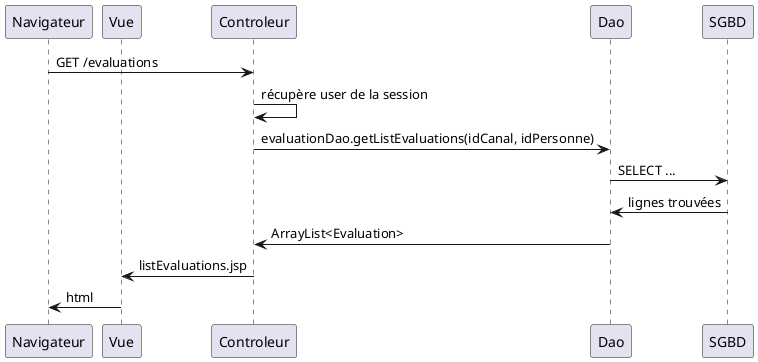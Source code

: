 @startuml
' par défaut, les couches sont disposées dans l'ordre d'apparition
' nous utilison participant pour préciser qu'après Navigateur il y a Vue et non Controleur
participant Navigateur
participant Vue

Navigateur -> Controleur: GET /evaluations
Controleur -> Controleur: récupère user de la session
Controleur -> Dao: evaluationDao.getListEvaluations(idCanal, idPersonne)
Dao -> SGBD: SELECT ...
SGBD -> Dao: lignes trouvées
Dao -> Controleur: ArrayList<Evaluation>
Controleur -> Vue: listEvaluations.jsp
Vue -> Navigateur: html
@enduml

